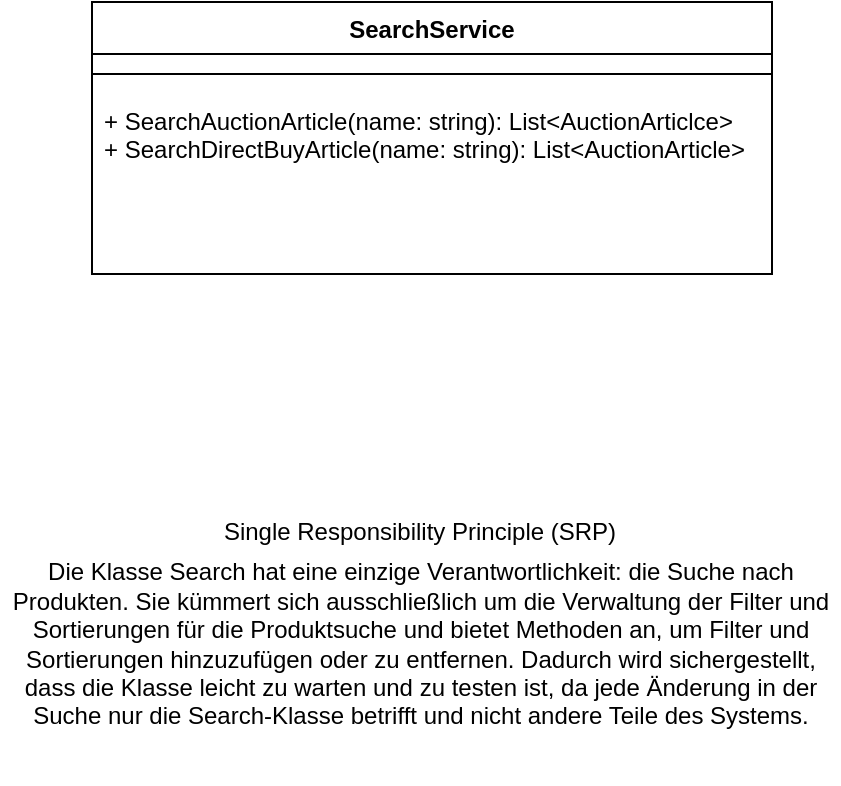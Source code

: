 <mxfile>
    <diagram id="C5RBs43oDa-KdzZeNtuy" name="Page-1">
        <mxGraphModel dx="1434" dy="779" grid="1" gridSize="10" guides="1" tooltips="1" connect="1" arrows="1" fold="1" page="1" pageScale="1" pageWidth="827" pageHeight="1169" math="0" shadow="0">
            <root>
                <mxCell id="WIyWlLk6GJQsqaUBKTNV-0"/>
                <mxCell id="WIyWlLk6GJQsqaUBKTNV-1" parent="WIyWlLk6GJQsqaUBKTNV-0"/>
                <mxCell id="CWZuyPQcdSTSCTgXCkEn-3" value="SearchService" style="swimlane;fontStyle=1;align=center;verticalAlign=top;childLayout=stackLayout;horizontal=1;startSize=26;horizontalStack=0;resizeParent=1;resizeParentMax=0;resizeLast=0;collapsible=1;marginBottom=0;whiteSpace=wrap;html=1;" parent="WIyWlLk6GJQsqaUBKTNV-1" vertex="1">
                    <mxGeometry x="270" y="140" width="340" height="136" as="geometry"/>
                </mxCell>
                <mxCell id="CWZuyPQcdSTSCTgXCkEn-5" value="" style="line;strokeWidth=1;fillColor=none;align=left;verticalAlign=middle;spacingTop=-1;spacingLeft=3;spacingRight=3;rotatable=0;labelPosition=right;points=[];portConstraint=eastwest;strokeColor=inherit;" parent="CWZuyPQcdSTSCTgXCkEn-3" vertex="1">
                    <mxGeometry y="26" width="340" height="20" as="geometry"/>
                </mxCell>
                <mxCell id="CWZuyPQcdSTSCTgXCkEn-6" value="+ SearchAuctionArticle(name: string): List&amp;lt;AuctionArticlce&amp;gt;&lt;div&gt;+ SearchDirectBuyArticle(name: string): List&amp;lt;AuctionArticle&amp;gt;&lt;/div&gt;" style="text;strokeColor=none;fillColor=none;align=left;verticalAlign=top;spacingLeft=4;spacingRight=4;overflow=hidden;rotatable=0;points=[[0,0.5],[1,0.5]];portConstraint=eastwest;whiteSpace=wrap;html=1;" parent="CWZuyPQcdSTSCTgXCkEn-3" vertex="1">
                    <mxGeometry y="46" width="340" height="90" as="geometry"/>
                </mxCell>
                <mxCell id="CWZuyPQcdSTSCTgXCkEn-12" value="Single Responsibility Principle (SRP)" style="text;align=center;verticalAlign=middle;whiteSpace=wrap;rounded=0;" parent="WIyWlLk6GJQsqaUBKTNV-1" vertex="1">
                    <mxGeometry x="299" y="390" width="270" height="30" as="geometry"/>
                </mxCell>
                <mxCell id="CWZuyPQcdSTSCTgXCkEn-13" value="Die Klasse Search hat eine einzige Verantwortlichkeit: die Suche nach Produkten. Sie kümmert sich ausschließlich um die Verwaltung der Filter und Sortierungen für die Produktsuche und bietet Methoden an, um Filter und Sortierungen hinzuzufügen oder zu entfernen. Dadurch wird sichergestellt, dass die Klasse leicht zu warten und zu testen ist, da jede Änderung in der Suche nur die Search-Klasse betrifft und nicht andere Teile des Systems." style="text;align=center;verticalAlign=middle;whiteSpace=wrap;rounded=0;" parent="WIyWlLk6GJQsqaUBKTNV-1" vertex="1">
                    <mxGeometry x="224.5" y="391" width="419" height="140" as="geometry"/>
                </mxCell>
            </root>
        </mxGraphModel>
    </diagram>
</mxfile>